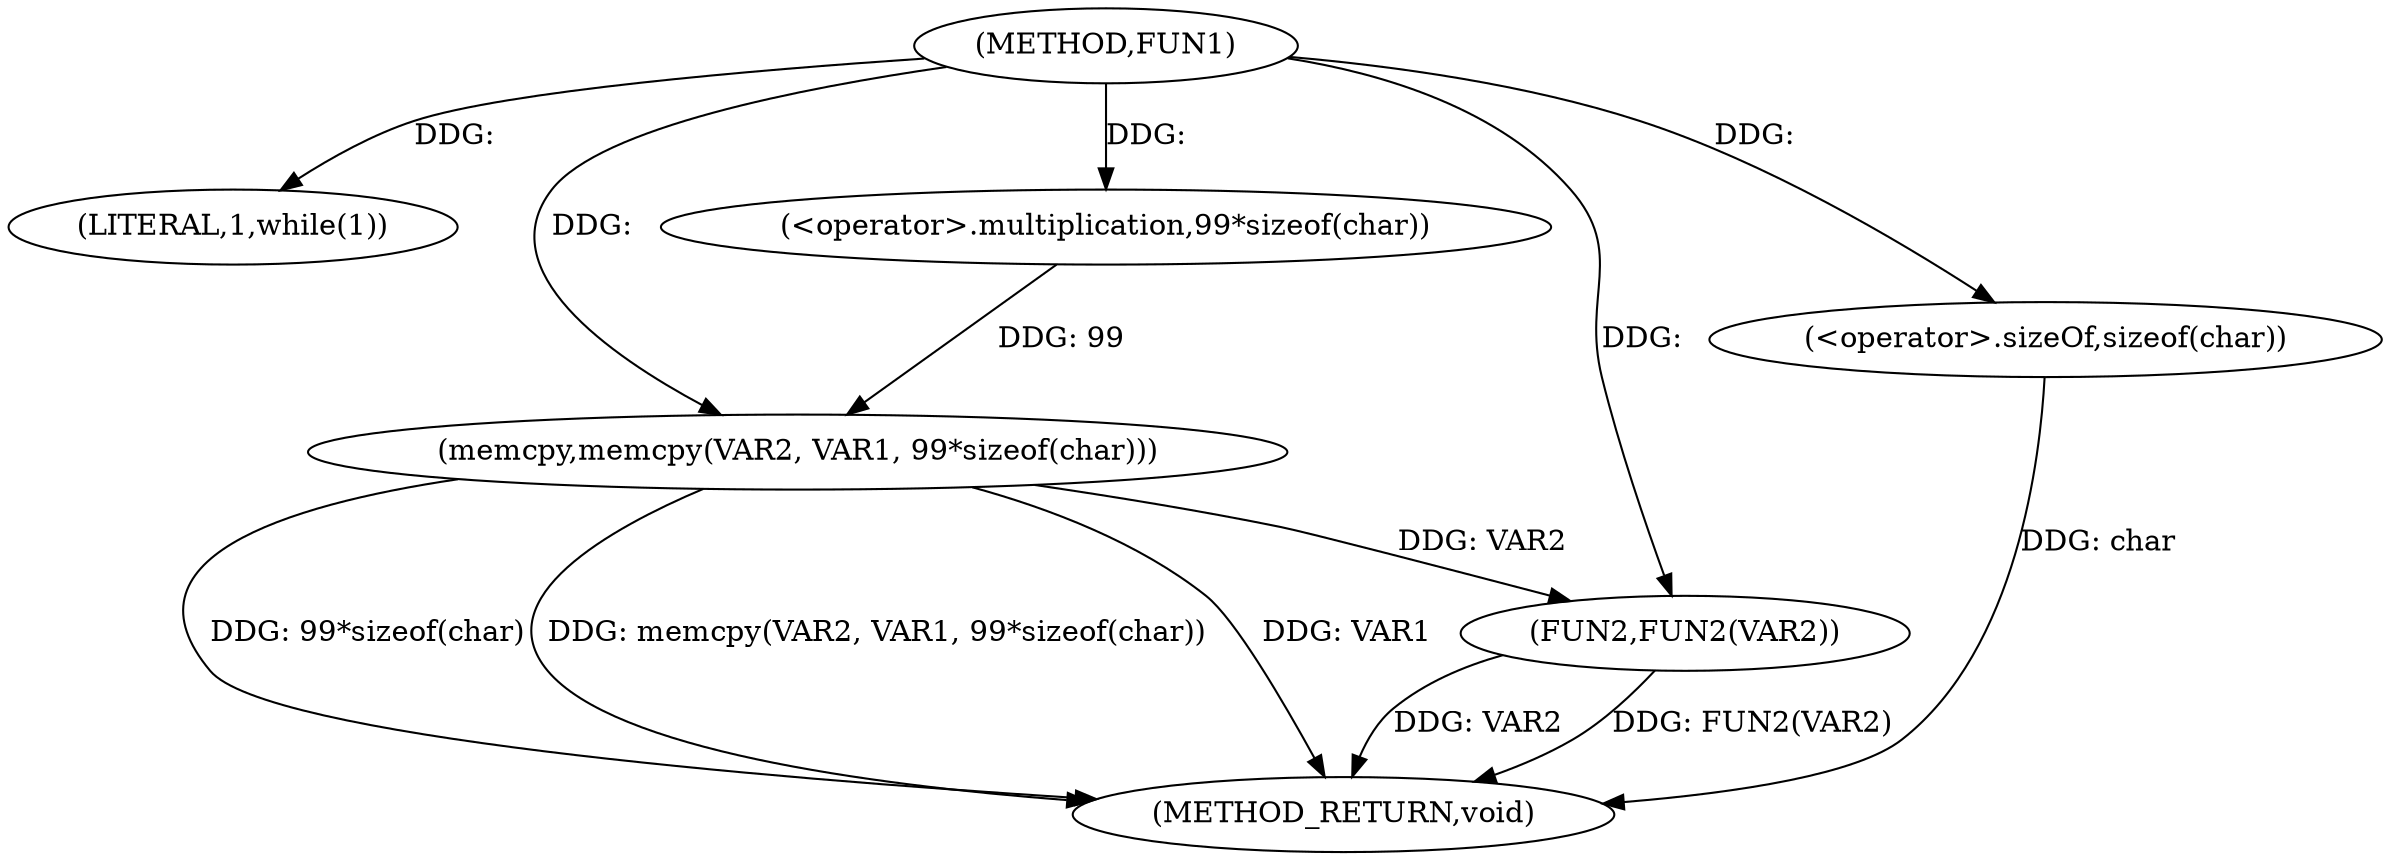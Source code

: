 digraph FUN1 {  
"1000100" [label = "(METHOD,FUN1)" ]
"1000118" [label = "(METHOD_RETURN,void)" ]
"1000103" [label = "(LITERAL,1,while(1))" ]
"1000108" [label = "(memcpy,memcpy(VAR2, VAR1, 99*sizeof(char)))" ]
"1000111" [label = "(<operator>.multiplication,99*sizeof(char))" ]
"1000113" [label = "(<operator>.sizeOf,sizeof(char))" ]
"1000115" [label = "(FUN2,FUN2(VAR2))" ]
  "1000108" -> "1000118"  [ label = "DDG: memcpy(VAR2, VAR1, 99*sizeof(char))"] 
  "1000113" -> "1000118"  [ label = "DDG: char"] 
  "1000115" -> "1000118"  [ label = "DDG: FUN2(VAR2)"] 
  "1000108" -> "1000118"  [ label = "DDG: VAR1"] 
  "1000108" -> "1000118"  [ label = "DDG: 99*sizeof(char)"] 
  "1000115" -> "1000118"  [ label = "DDG: VAR2"] 
  "1000100" -> "1000103"  [ label = "DDG: "] 
  "1000100" -> "1000108"  [ label = "DDG: "] 
  "1000111" -> "1000108"  [ label = "DDG: 99"] 
  "1000100" -> "1000111"  [ label = "DDG: "] 
  "1000100" -> "1000113"  [ label = "DDG: "] 
  "1000108" -> "1000115"  [ label = "DDG: VAR2"] 
  "1000100" -> "1000115"  [ label = "DDG: "] 
}
